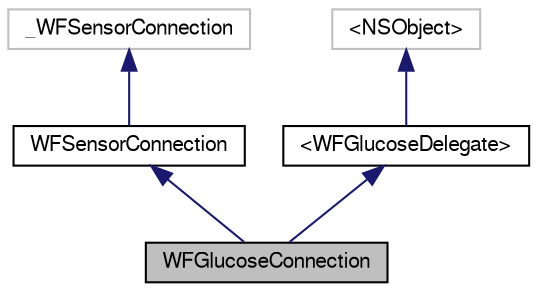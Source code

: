 digraph "WFGlucoseConnection"
{
  edge [fontname="FreeSans",fontsize="10",labelfontname="FreeSans",labelfontsize="10"];
  node [fontname="FreeSans",fontsize="10",shape=record];
  Node1 [label="WFGlucoseConnection",height=0.2,width=0.4,color="black", fillcolor="grey75", style="filled", fontcolor="black"];
  Node2 -> Node1 [dir="back",color="midnightblue",fontsize="10",style="solid",fontname="FreeSans"];
  Node2 [label="WFSensorConnection",height=0.2,width=0.4,color="black", fillcolor="white", style="filled",URL="$interface_w_f_sensor_connection.html",tooltip="Represents the connection for an ANT sensor. "];
  Node3 -> Node2 [dir="back",color="midnightblue",fontsize="10",style="solid",fontname="FreeSans"];
  Node3 [label="_WFSensorConnection",height=0.2,width=0.4,color="grey75", fillcolor="white", style="filled"];
  Node4 -> Node1 [dir="back",color="midnightblue",fontsize="10",style="solid",fontname="FreeSans"];
  Node4 [label="\<WFGlucoseDelegate\>",height=0.2,width=0.4,color="black", fillcolor="white", style="filled",URL="$protocol_w_f_glucose_delegate-p.html",tooltip="Provides the interface for callback methods used by the WFGlucoseConnection. "];
  Node5 -> Node4 [dir="back",color="midnightblue",fontsize="10",style="solid",fontname="FreeSans"];
  Node5 [label="\<NSObject\>",height=0.2,width=0.4,color="grey75", fillcolor="white", style="filled"];
}
